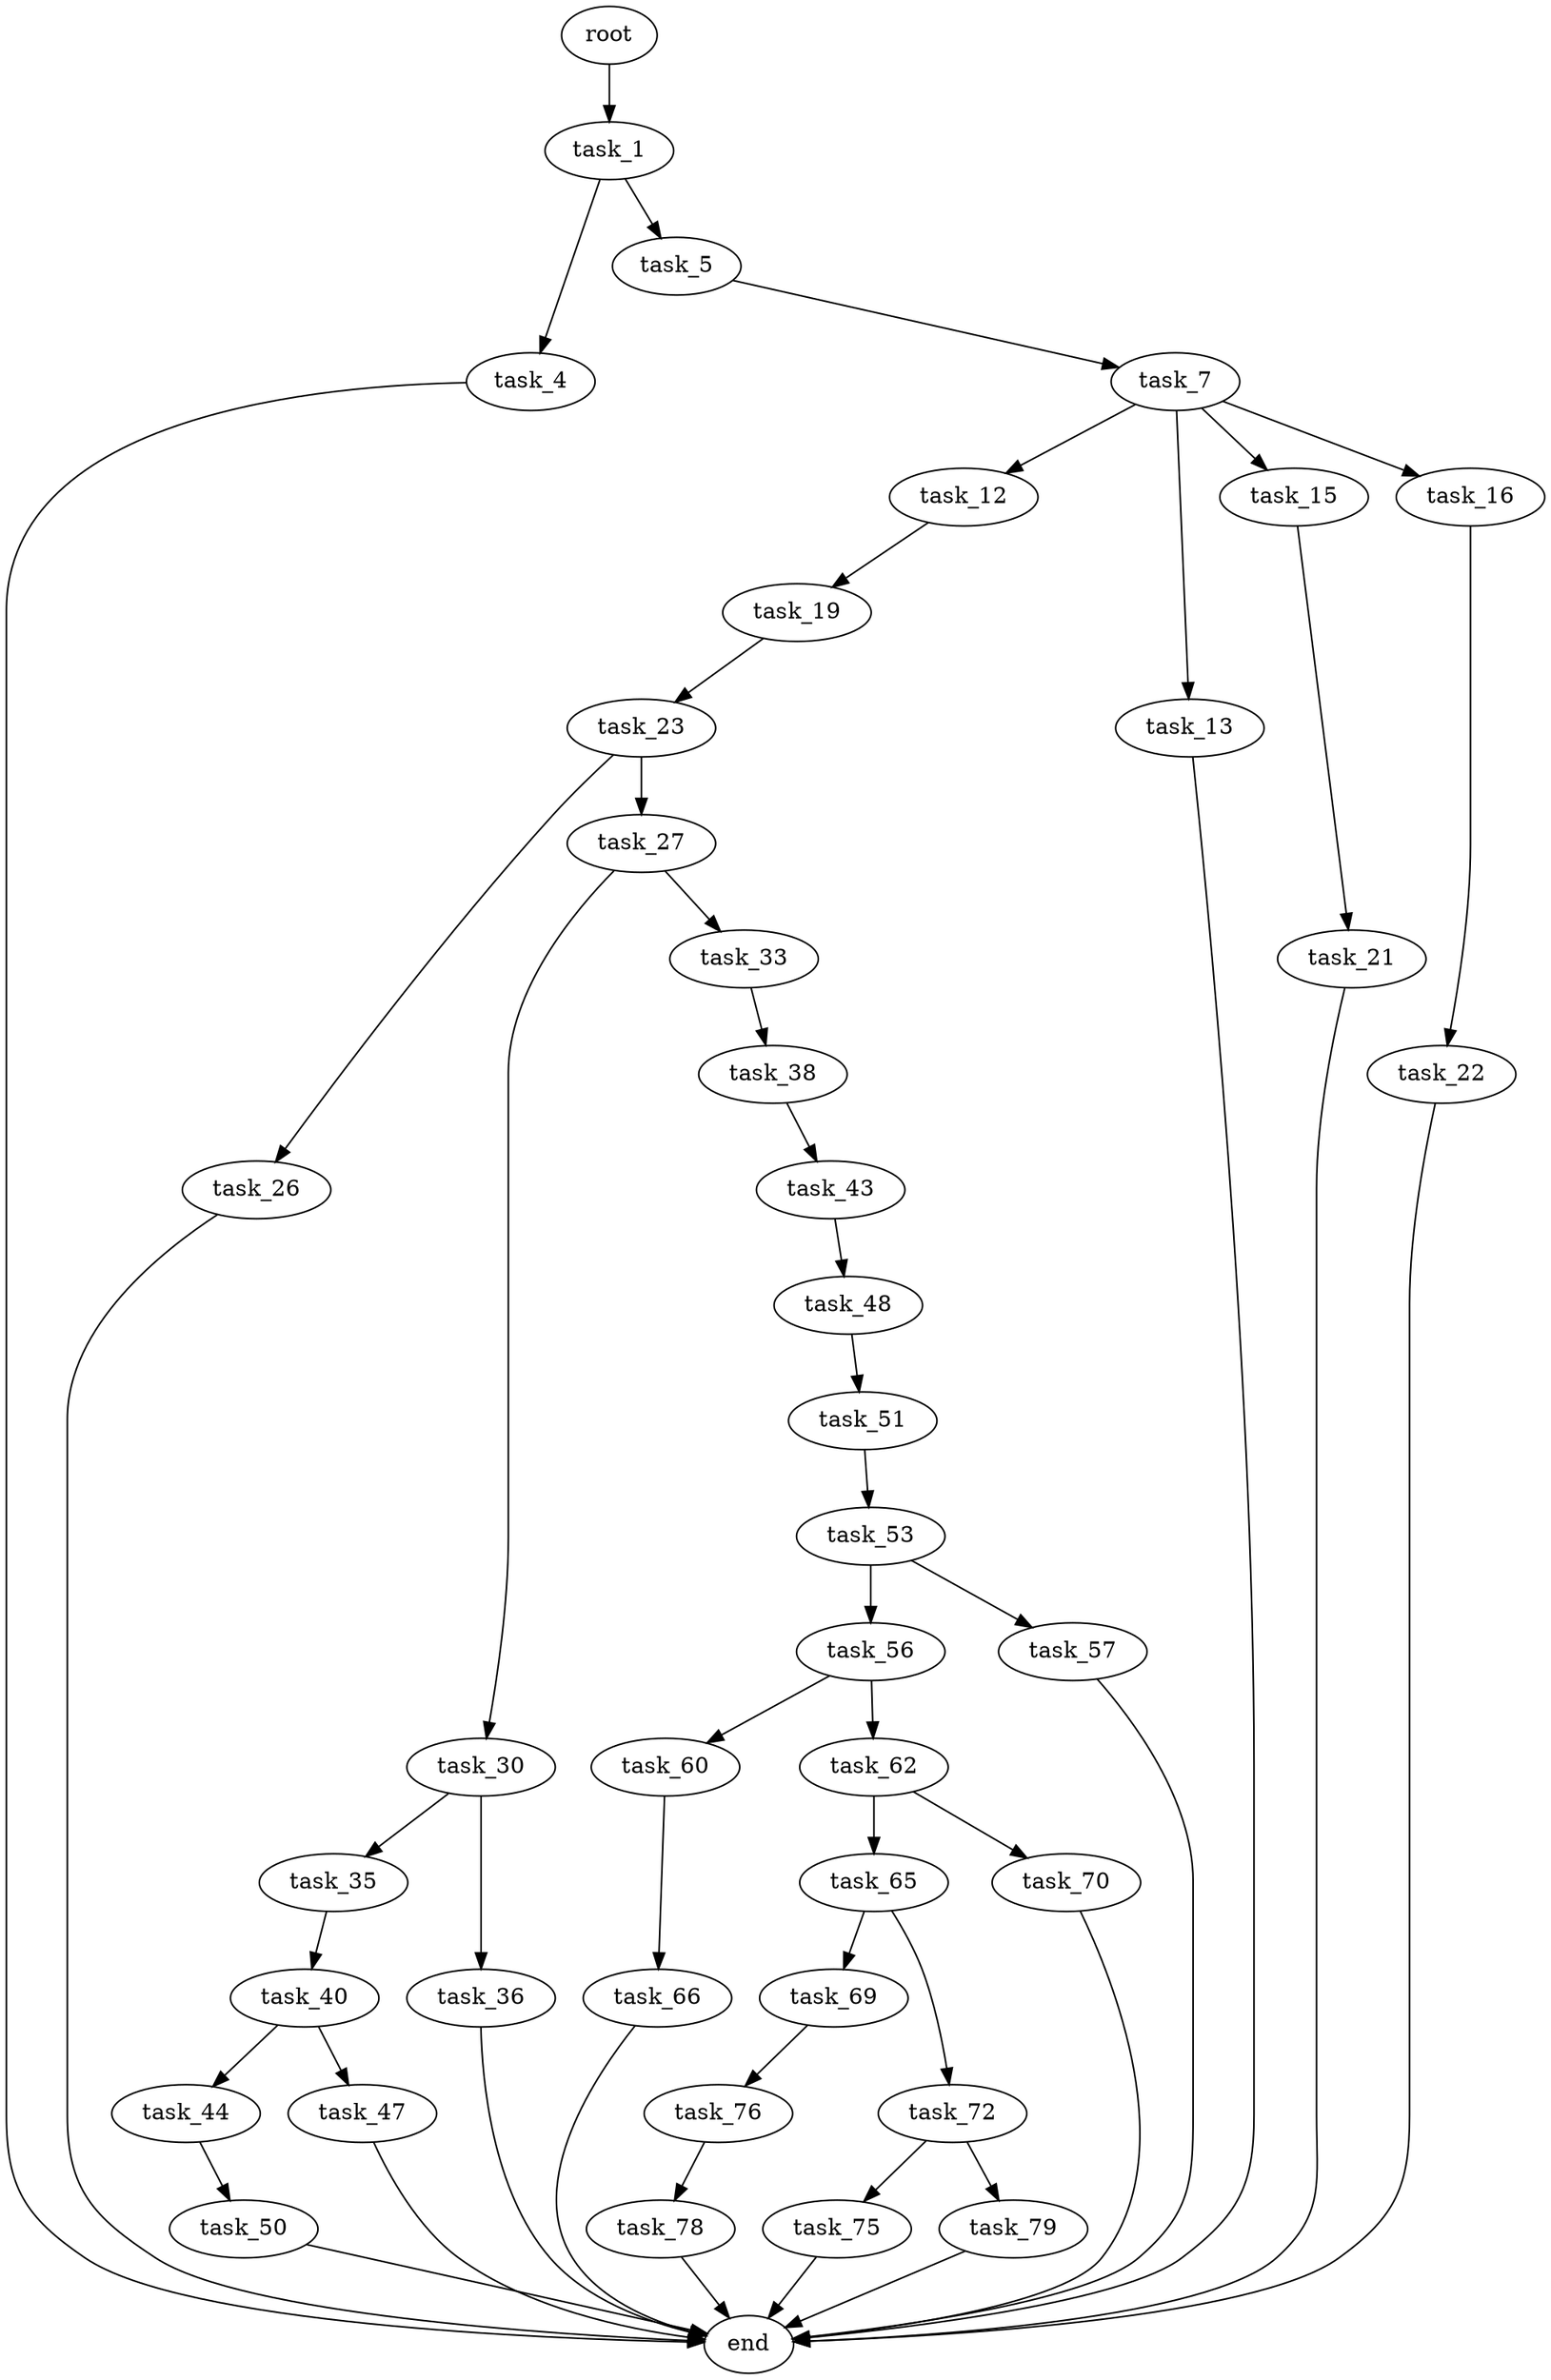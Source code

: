 digraph G {
  root [size="0.000000"];
  task_1 [size="421118132812.000000"];
  task_4 [size="17258674481.000000"];
  task_5 [size="266893840580.000000"];
  end [size="0.000000"];
  task_7 [size="134217728000.000000"];
  task_12 [size="29063932403.000000"];
  task_13 [size="38308691465.000000"];
  task_15 [size="165016442546.000000"];
  task_16 [size="549755813888.000000"];
  task_19 [size="782757789696.000000"];
  task_21 [size="549755813888.000000"];
  task_22 [size="368293445632.000000"];
  task_23 [size="2590122370.000000"];
  task_26 [size="782757789696.000000"];
  task_27 [size="6507772220.000000"];
  task_30 [size="134217728000.000000"];
  task_33 [size="368293445632.000000"];
  task_35 [size="1073741824000.000000"];
  task_36 [size="783367571109.000000"];
  task_38 [size="68719476736.000000"];
  task_40 [size="28991029248.000000"];
  task_43 [size="1014125061.000000"];
  task_44 [size="259716407481.000000"];
  task_47 [size="3335897845.000000"];
  task_48 [size="424737628857.000000"];
  task_50 [size="549755813888.000000"];
  task_51 [size="60730900224.000000"];
  task_53 [size="368293445632.000000"];
  task_56 [size="17632088650.000000"];
  task_57 [size="19274033347.000000"];
  task_60 [size="260790362047.000000"];
  task_62 [size="58748790042.000000"];
  task_66 [size="220391451152.000000"];
  task_65 [size="16546079043.000000"];
  task_70 [size="782757789696.000000"];
  task_69 [size="198560300424.000000"];
  task_72 [size="36456552113.000000"];
  task_76 [size="105064261452.000000"];
  task_75 [size="22071334418.000000"];
  task_79 [size="289731447771.000000"];
  task_78 [size="171762564548.000000"];

  root -> task_1 [size="1.000000"];
  task_1 -> task_4 [size="536870912.000000"];
  task_1 -> task_5 [size="536870912.000000"];
  task_4 -> end [size="1.000000"];
  task_5 -> task_7 [size="301989888.000000"];
  task_7 -> task_12 [size="209715200.000000"];
  task_7 -> task_13 [size="209715200.000000"];
  task_7 -> task_15 [size="209715200.000000"];
  task_7 -> task_16 [size="209715200.000000"];
  task_12 -> task_19 [size="33554432.000000"];
  task_13 -> end [size="1.000000"];
  task_15 -> task_21 [size="209715200.000000"];
  task_16 -> task_22 [size="536870912.000000"];
  task_19 -> task_23 [size="679477248.000000"];
  task_21 -> end [size="1.000000"];
  task_22 -> end [size="1.000000"];
  task_23 -> task_26 [size="209715200.000000"];
  task_23 -> task_27 [size="209715200.000000"];
  task_26 -> end [size="1.000000"];
  task_27 -> task_30 [size="411041792.000000"];
  task_27 -> task_33 [size="411041792.000000"];
  task_30 -> task_35 [size="209715200.000000"];
  task_30 -> task_36 [size="209715200.000000"];
  task_33 -> task_38 [size="411041792.000000"];
  task_35 -> task_40 [size="838860800.000000"];
  task_36 -> end [size="1.000000"];
  task_38 -> task_43 [size="134217728.000000"];
  task_40 -> task_44 [size="75497472.000000"];
  task_40 -> task_47 [size="75497472.000000"];
  task_43 -> task_48 [size="33554432.000000"];
  task_44 -> task_50 [size="209715200.000000"];
  task_47 -> end [size="1.000000"];
  task_48 -> task_51 [size="301989888.000000"];
  task_50 -> end [size="1.000000"];
  task_51 -> task_53 [size="75497472.000000"];
  task_53 -> task_56 [size="411041792.000000"];
  task_53 -> task_57 [size="411041792.000000"];
  task_56 -> task_60 [size="838860800.000000"];
  task_56 -> task_62 [size="838860800.000000"];
  task_57 -> end [size="1.000000"];
  task_60 -> task_66 [size="838860800.000000"];
  task_62 -> task_65 [size="209715200.000000"];
  task_62 -> task_70 [size="209715200.000000"];
  task_66 -> end [size="1.000000"];
  task_65 -> task_69 [size="301989888.000000"];
  task_65 -> task_72 [size="301989888.000000"];
  task_70 -> end [size="1.000000"];
  task_69 -> task_76 [size="134217728.000000"];
  task_72 -> task_75 [size="679477248.000000"];
  task_72 -> task_79 [size="679477248.000000"];
  task_76 -> task_78 [size="134217728.000000"];
  task_75 -> end [size="1.000000"];
  task_79 -> end [size="1.000000"];
  task_78 -> end [size="1.000000"];
}
